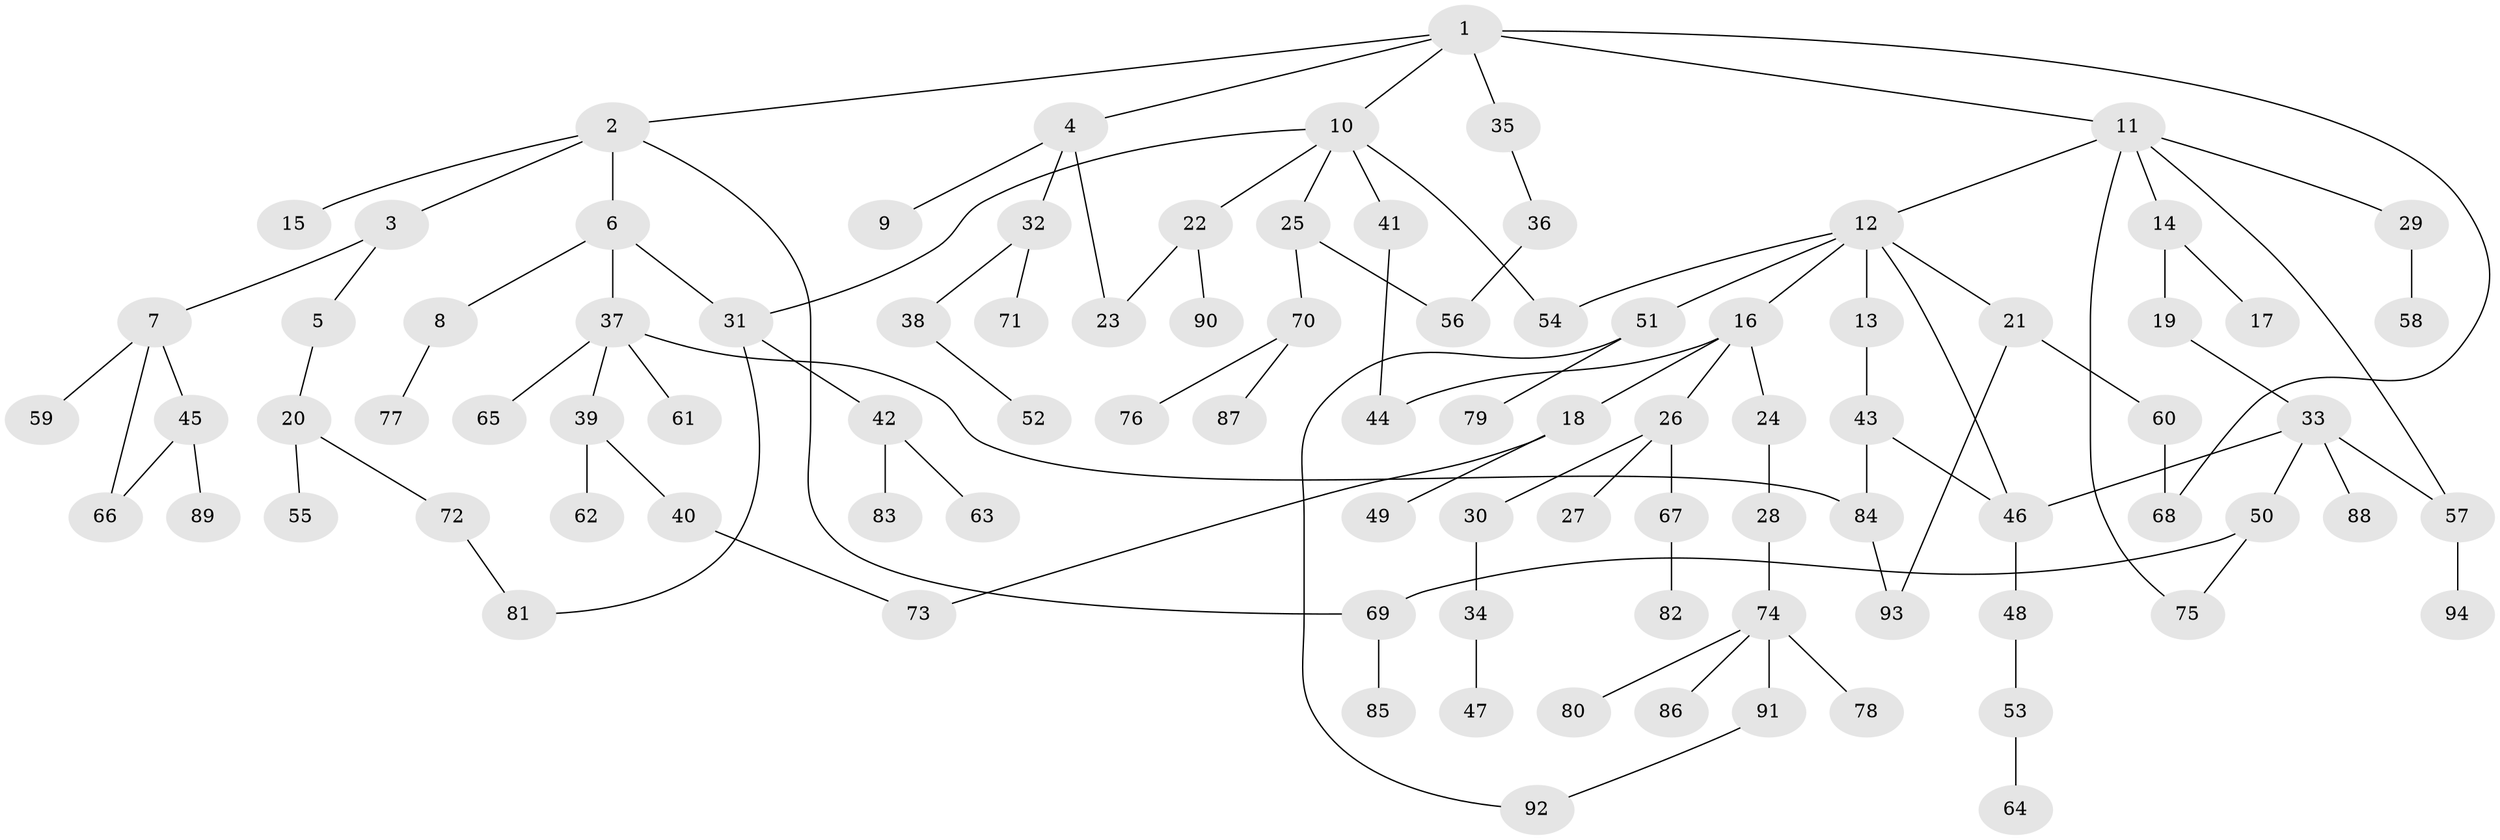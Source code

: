 // coarse degree distribution, {10: 0.016666666666666666, 4: 0.1, 3: 0.18333333333333332, 6: 0.016666666666666666, 8: 0.016666666666666666, 2: 0.35, 7: 0.016666666666666666, 1: 0.2833333333333333, 5: 0.016666666666666666}
// Generated by graph-tools (version 1.1) at 2025/41/03/06/25 10:41:27]
// undirected, 94 vertices, 110 edges
graph export_dot {
graph [start="1"]
  node [color=gray90,style=filled];
  1;
  2;
  3;
  4;
  5;
  6;
  7;
  8;
  9;
  10;
  11;
  12;
  13;
  14;
  15;
  16;
  17;
  18;
  19;
  20;
  21;
  22;
  23;
  24;
  25;
  26;
  27;
  28;
  29;
  30;
  31;
  32;
  33;
  34;
  35;
  36;
  37;
  38;
  39;
  40;
  41;
  42;
  43;
  44;
  45;
  46;
  47;
  48;
  49;
  50;
  51;
  52;
  53;
  54;
  55;
  56;
  57;
  58;
  59;
  60;
  61;
  62;
  63;
  64;
  65;
  66;
  67;
  68;
  69;
  70;
  71;
  72;
  73;
  74;
  75;
  76;
  77;
  78;
  79;
  80;
  81;
  82;
  83;
  84;
  85;
  86;
  87;
  88;
  89;
  90;
  91;
  92;
  93;
  94;
  1 -- 2;
  1 -- 4;
  1 -- 10;
  1 -- 11;
  1 -- 35;
  1 -- 68;
  2 -- 3;
  2 -- 6;
  2 -- 15;
  2 -- 69;
  3 -- 5;
  3 -- 7;
  4 -- 9;
  4 -- 23;
  4 -- 32;
  5 -- 20;
  6 -- 8;
  6 -- 31;
  6 -- 37;
  7 -- 45;
  7 -- 59;
  7 -- 66;
  8 -- 77;
  10 -- 22;
  10 -- 25;
  10 -- 41;
  10 -- 31;
  10 -- 54;
  11 -- 12;
  11 -- 14;
  11 -- 29;
  11 -- 57;
  11 -- 75;
  12 -- 13;
  12 -- 16;
  12 -- 21;
  12 -- 51;
  12 -- 54;
  12 -- 46;
  13 -- 43;
  14 -- 17;
  14 -- 19;
  16 -- 18;
  16 -- 24;
  16 -- 26;
  16 -- 44;
  18 -- 49;
  18 -- 73;
  19 -- 33;
  20 -- 55;
  20 -- 72;
  21 -- 60;
  21 -- 93;
  22 -- 90;
  22 -- 23;
  24 -- 28;
  25 -- 70;
  25 -- 56;
  26 -- 27;
  26 -- 30;
  26 -- 67;
  28 -- 74;
  29 -- 58;
  30 -- 34;
  31 -- 42;
  31 -- 81;
  32 -- 38;
  32 -- 71;
  33 -- 50;
  33 -- 88;
  33 -- 57;
  33 -- 46;
  34 -- 47;
  35 -- 36;
  36 -- 56;
  37 -- 39;
  37 -- 61;
  37 -- 65;
  37 -- 84;
  38 -- 52;
  39 -- 40;
  39 -- 62;
  40 -- 73;
  41 -- 44;
  42 -- 63;
  42 -- 83;
  43 -- 46;
  43 -- 84;
  45 -- 66;
  45 -- 89;
  46 -- 48;
  48 -- 53;
  50 -- 69;
  50 -- 75;
  51 -- 79;
  51 -- 92;
  53 -- 64;
  57 -- 94;
  60 -- 68;
  67 -- 82;
  69 -- 85;
  70 -- 76;
  70 -- 87;
  72 -- 81;
  74 -- 78;
  74 -- 80;
  74 -- 86;
  74 -- 91;
  84 -- 93;
  91 -- 92;
}
